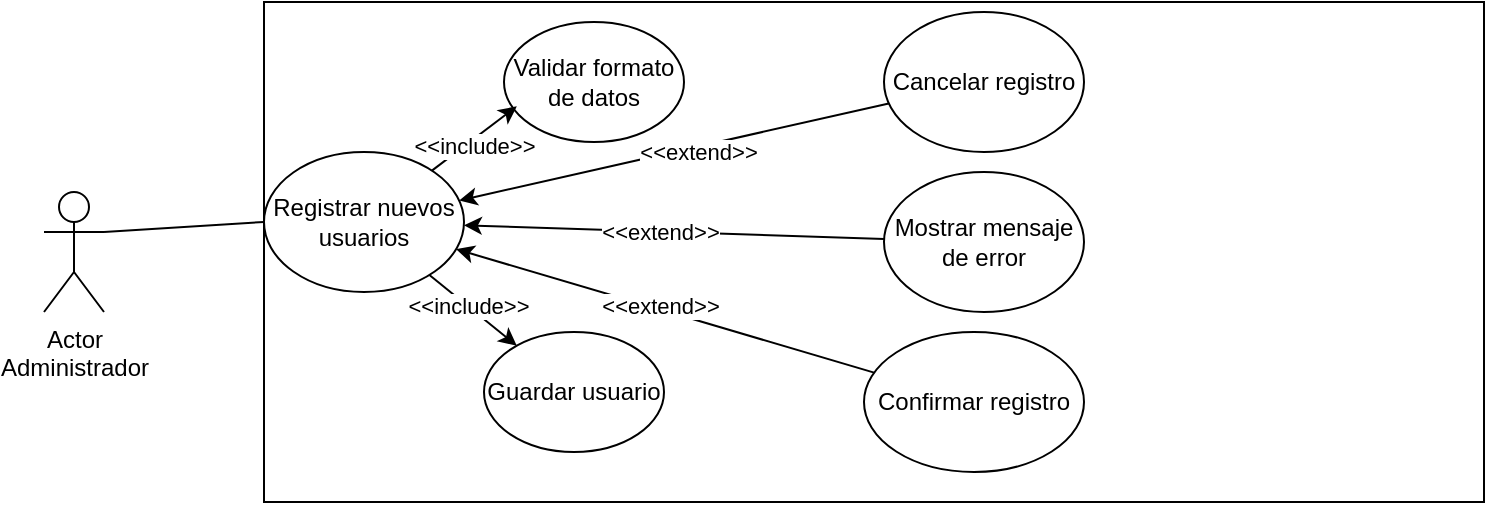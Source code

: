 <mxfile version="27.2.0">
  <diagram name="Página-1" id="ISo2dXDHXBwvpBjVuRaB">
    <mxGraphModel dx="1042" dy="534" grid="1" gridSize="10" guides="1" tooltips="1" connect="1" arrows="1" fold="1" page="1" pageScale="1" pageWidth="827" pageHeight="1169" math="0" shadow="0">
      <root>
        <mxCell id="0" />
        <mxCell id="1" parent="0" />
        <mxCell id="gBDfN3sFQfZ7zQL6gGXk-1" value="Actor&lt;div&gt;Administrador&lt;/div&gt;" style="shape=umlActor;verticalLabelPosition=bottom;verticalAlign=top;html=1;outlineConnect=0;" vertex="1" parent="1">
          <mxGeometry x="40" y="240" width="30" height="60" as="geometry" />
        </mxCell>
        <mxCell id="gBDfN3sFQfZ7zQL6gGXk-4" value="" style="rounded=0;whiteSpace=wrap;html=1;" vertex="1" parent="1">
          <mxGeometry x="150" y="145" width="610" height="250" as="geometry" />
        </mxCell>
        <mxCell id="gBDfN3sFQfZ7zQL6gGXk-7" value="" style="endArrow=none;html=1;rounded=0;exitX=1;exitY=0.333;exitDx=0;exitDy=0;exitPerimeter=0;entryX=0;entryY=0.5;entryDx=0;entryDy=0;" edge="1" parent="1" source="gBDfN3sFQfZ7zQL6gGXk-1" target="gBDfN3sFQfZ7zQL6gGXk-8">
          <mxGeometry width="50" height="50" relative="1" as="geometry">
            <mxPoint x="80" y="300" as="sourcePoint" />
            <mxPoint x="130" y="250" as="targetPoint" />
            <Array as="points" />
          </mxGeometry>
        </mxCell>
        <mxCell id="gBDfN3sFQfZ7zQL6gGXk-8" value="Registrar nuevos usuarios" style="ellipse;whiteSpace=wrap;html=1;" vertex="1" parent="1">
          <mxGeometry x="150" y="220" width="100" height="70" as="geometry" />
        </mxCell>
        <mxCell id="gBDfN3sFQfZ7zQL6gGXk-11" value="Guardar usuario" style="ellipse;whiteSpace=wrap;html=1;shadow=0;" vertex="1" parent="1">
          <mxGeometry x="260" y="310" width="90" height="60" as="geometry" />
        </mxCell>
        <mxCell id="gBDfN3sFQfZ7zQL6gGXk-12" value="Validar formato de datos" style="ellipse;whiteSpace=wrap;html=1;" vertex="1" parent="1">
          <mxGeometry x="270" y="155" width="90" height="60" as="geometry" />
        </mxCell>
        <mxCell id="gBDfN3sFQfZ7zQL6gGXk-13" value="" style="endArrow=classic;html=1;rounded=0;entryX=0.071;entryY=0.703;entryDx=0;entryDy=0;entryPerimeter=0;" edge="1" parent="1" source="gBDfN3sFQfZ7zQL6gGXk-8" target="gBDfN3sFQfZ7zQL6gGXk-12">
          <mxGeometry width="50" height="50" relative="1" as="geometry">
            <mxPoint x="250" y="250" as="sourcePoint" />
            <mxPoint x="300" y="200" as="targetPoint" />
            <Array as="points" />
          </mxGeometry>
        </mxCell>
        <mxCell id="gBDfN3sFQfZ7zQL6gGXk-14" value="&amp;lt;&amp;lt;include&amp;gt;&amp;gt;" style="edgeLabel;html=1;align=center;verticalAlign=middle;resizable=0;points=[];" vertex="1" connectable="0" parent="gBDfN3sFQfZ7zQL6gGXk-13">
          <mxGeometry x="-0.104" y="-2" relative="1" as="geometry">
            <mxPoint as="offset" />
          </mxGeometry>
        </mxCell>
        <mxCell id="gBDfN3sFQfZ7zQL6gGXk-15" value="" style="endArrow=classic;html=1;rounded=0;" edge="1" parent="1" source="gBDfN3sFQfZ7zQL6gGXk-8" target="gBDfN3sFQfZ7zQL6gGXk-11">
          <mxGeometry width="50" height="50" relative="1" as="geometry">
            <mxPoint x="230" y="310" as="sourcePoint" />
            <mxPoint x="280" y="260" as="targetPoint" />
            <Array as="points" />
          </mxGeometry>
        </mxCell>
        <mxCell id="gBDfN3sFQfZ7zQL6gGXk-16" value="&amp;lt;&amp;lt;include&amp;gt;&amp;gt;" style="edgeLabel;html=1;align=center;verticalAlign=middle;resizable=0;points=[];" vertex="1" connectable="0" parent="gBDfN3sFQfZ7zQL6gGXk-15">
          <mxGeometry x="-0.108" relative="1" as="geometry">
            <mxPoint as="offset" />
          </mxGeometry>
        </mxCell>
        <mxCell id="gBDfN3sFQfZ7zQL6gGXk-17" value="Cancelar registro" style="ellipse;whiteSpace=wrap;html=1;" vertex="1" parent="1">
          <mxGeometry x="460" y="150" width="100" height="70" as="geometry" />
        </mxCell>
        <mxCell id="gBDfN3sFQfZ7zQL6gGXk-18" value="Confirmar registro" style="ellipse;whiteSpace=wrap;html=1;" vertex="1" parent="1">
          <mxGeometry x="450" y="310" width="110" height="70" as="geometry" />
        </mxCell>
        <mxCell id="gBDfN3sFQfZ7zQL6gGXk-19" value="Mostrar mensaje de error" style="ellipse;whiteSpace=wrap;html=1;" vertex="1" parent="1">
          <mxGeometry x="460" y="230" width="100" height="70" as="geometry" />
        </mxCell>
        <mxCell id="gBDfN3sFQfZ7zQL6gGXk-20" value="" style="endArrow=classic;html=1;rounded=0;" edge="1" parent="1" source="gBDfN3sFQfZ7zQL6gGXk-18" target="gBDfN3sFQfZ7zQL6gGXk-8">
          <mxGeometry width="50" height="50" relative="1" as="geometry">
            <mxPoint x="390" y="300" as="sourcePoint" />
            <mxPoint x="440" y="250" as="targetPoint" />
          </mxGeometry>
        </mxCell>
        <mxCell id="gBDfN3sFQfZ7zQL6gGXk-21" value="&amp;lt;&amp;lt;extend&amp;gt;&amp;gt;" style="edgeLabel;html=1;align=center;verticalAlign=middle;resizable=0;points=[];" vertex="1" connectable="0" parent="gBDfN3sFQfZ7zQL6gGXk-20">
          <mxGeometry x="0.039" y="-2" relative="1" as="geometry">
            <mxPoint as="offset" />
          </mxGeometry>
        </mxCell>
        <mxCell id="gBDfN3sFQfZ7zQL6gGXk-22" value="" style="endArrow=classic;html=1;rounded=0;" edge="1" parent="1" source="gBDfN3sFQfZ7zQL6gGXk-19" target="gBDfN3sFQfZ7zQL6gGXk-8">
          <mxGeometry width="50" height="50" relative="1" as="geometry">
            <mxPoint x="390" y="300" as="sourcePoint" />
            <mxPoint x="440" y="250" as="targetPoint" />
          </mxGeometry>
        </mxCell>
        <mxCell id="gBDfN3sFQfZ7zQL6gGXk-23" value="&amp;lt;&amp;lt;extend&amp;gt;&amp;gt;" style="edgeLabel;html=1;align=center;verticalAlign=middle;resizable=0;points=[];" vertex="1" connectable="0" parent="gBDfN3sFQfZ7zQL6gGXk-22">
          <mxGeometry x="0.067" relative="1" as="geometry">
            <mxPoint as="offset" />
          </mxGeometry>
        </mxCell>
        <mxCell id="gBDfN3sFQfZ7zQL6gGXk-24" value="" style="endArrow=classic;html=1;rounded=0;" edge="1" parent="1" source="gBDfN3sFQfZ7zQL6gGXk-17" target="gBDfN3sFQfZ7zQL6gGXk-8">
          <mxGeometry width="50" height="50" relative="1" as="geometry">
            <mxPoint x="390" y="300" as="sourcePoint" />
            <mxPoint x="440" y="250" as="targetPoint" />
          </mxGeometry>
        </mxCell>
        <mxCell id="gBDfN3sFQfZ7zQL6gGXk-25" value="&amp;lt;&amp;lt;extend&amp;gt;&amp;gt;" style="edgeLabel;html=1;align=center;verticalAlign=middle;resizable=0;points=[];" vertex="1" connectable="0" parent="gBDfN3sFQfZ7zQL6gGXk-24">
          <mxGeometry x="-0.107" y="2" relative="1" as="geometry">
            <mxPoint as="offset" />
          </mxGeometry>
        </mxCell>
      </root>
    </mxGraphModel>
  </diagram>
</mxfile>
